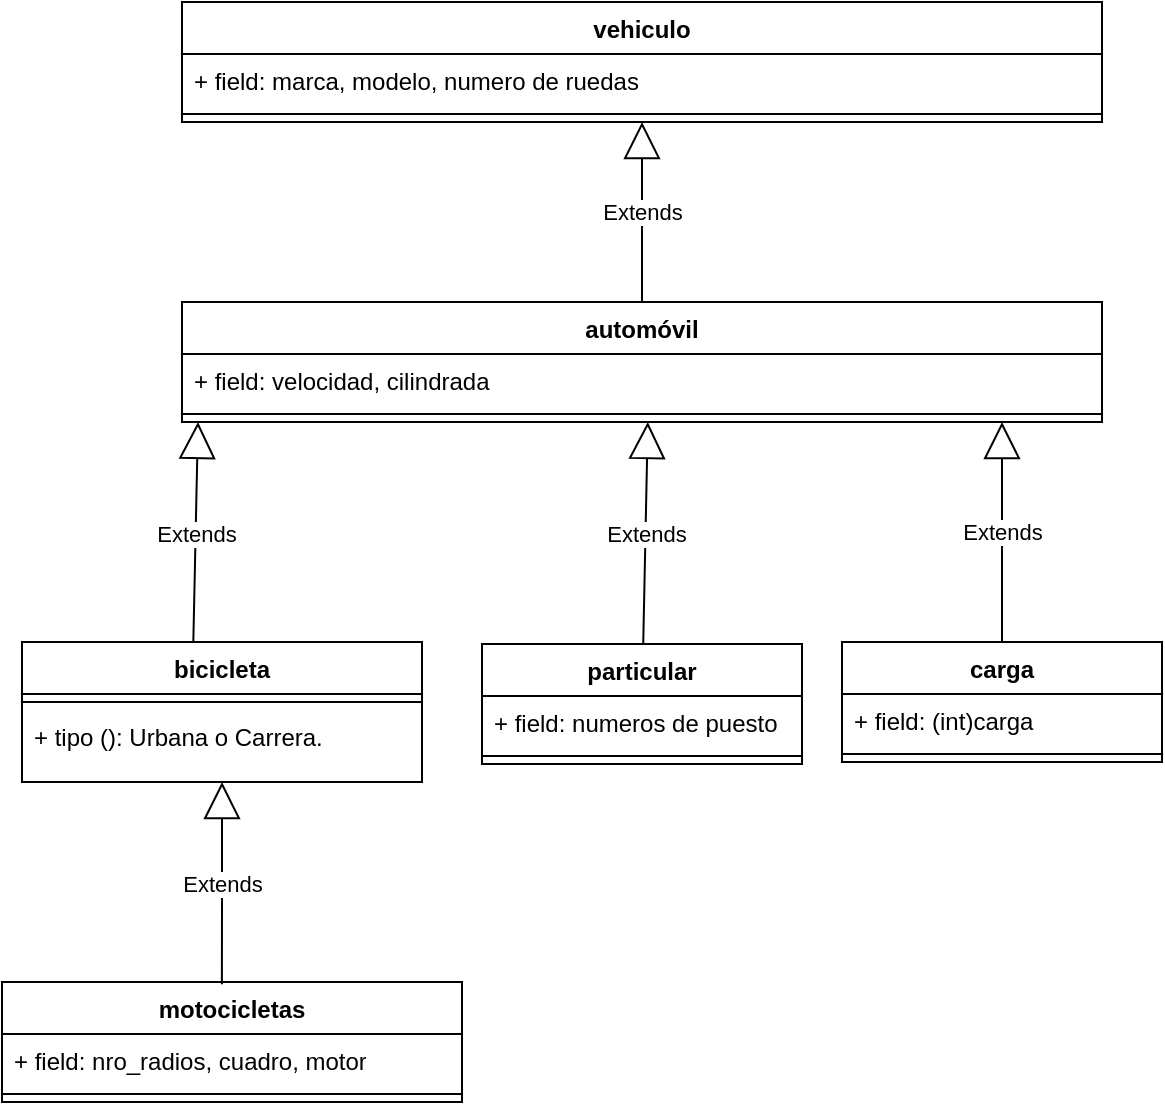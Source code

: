 <mxfile version="21.3.0" type="github">
  <diagram name="Page-1" id="e7e014a7-5840-1c2e-5031-d8a46d1fe8dd">
    <mxGraphModel dx="1313" dy="686" grid="1" gridSize="10" guides="1" tooltips="1" connect="1" arrows="1" fold="1" page="1" pageScale="1" pageWidth="1169" pageHeight="826" background="none" math="0" shadow="0">
      <root>
        <mxCell id="0" />
        <mxCell id="1" parent="0" />
        <mxCell id="6ipCTltDfjzS_dCPjuou-46" value="vehiculo" style="swimlane;fontStyle=1;align=center;verticalAlign=top;childLayout=stackLayout;horizontal=1;startSize=26;horizontalStack=0;resizeParent=1;resizeParentMax=0;resizeLast=0;collapsible=1;marginBottom=0;whiteSpace=wrap;html=1;" vertex="1" parent="1">
          <mxGeometry x="340" y="110" width="460" height="60" as="geometry" />
        </mxCell>
        <mxCell id="6ipCTltDfjzS_dCPjuou-47" value="+ field: marca, modelo, numero de ruedas" style="text;strokeColor=none;fillColor=none;align=left;verticalAlign=top;spacingLeft=4;spacingRight=4;overflow=hidden;rotatable=0;points=[[0,0.5],[1,0.5]];portConstraint=eastwest;whiteSpace=wrap;html=1;" vertex="1" parent="6ipCTltDfjzS_dCPjuou-46">
          <mxGeometry y="26" width="460" height="26" as="geometry" />
        </mxCell>
        <mxCell id="6ipCTltDfjzS_dCPjuou-48" value="" style="line;strokeWidth=1;fillColor=none;align=left;verticalAlign=middle;spacingTop=-1;spacingLeft=3;spacingRight=3;rotatable=0;labelPosition=right;points=[];portConstraint=eastwest;strokeColor=inherit;" vertex="1" parent="6ipCTltDfjzS_dCPjuou-46">
          <mxGeometry y="52" width="460" height="8" as="geometry" />
        </mxCell>
        <mxCell id="6ipCTltDfjzS_dCPjuou-50" value="automóvil" style="swimlane;fontStyle=1;align=center;verticalAlign=top;childLayout=stackLayout;horizontal=1;startSize=26;horizontalStack=0;resizeParent=1;resizeParentMax=0;resizeLast=0;collapsible=1;marginBottom=0;whiteSpace=wrap;html=1;" vertex="1" parent="1">
          <mxGeometry x="340" y="260" width="460" height="60" as="geometry" />
        </mxCell>
        <mxCell id="6ipCTltDfjzS_dCPjuou-51" value="+ field: velocidad, cilindrada" style="text;strokeColor=none;fillColor=none;align=left;verticalAlign=top;spacingLeft=4;spacingRight=4;overflow=hidden;rotatable=0;points=[[0,0.5],[1,0.5]];portConstraint=eastwest;whiteSpace=wrap;html=1;" vertex="1" parent="6ipCTltDfjzS_dCPjuou-50">
          <mxGeometry y="26" width="460" height="26" as="geometry" />
        </mxCell>
        <mxCell id="6ipCTltDfjzS_dCPjuou-52" value="" style="line;strokeWidth=1;fillColor=none;align=left;verticalAlign=middle;spacingTop=-1;spacingLeft=3;spacingRight=3;rotatable=0;labelPosition=right;points=[];portConstraint=eastwest;strokeColor=inherit;" vertex="1" parent="6ipCTltDfjzS_dCPjuou-50">
          <mxGeometry y="52" width="460" height="8" as="geometry" />
        </mxCell>
        <mxCell id="6ipCTltDfjzS_dCPjuou-69" value="Extends" style="endArrow=block;endSize=16;endFill=0;html=1;rounded=0;" edge="1" parent="6ipCTltDfjzS_dCPjuou-50" source="6ipCTltDfjzS_dCPjuou-64">
          <mxGeometry width="160" relative="1" as="geometry">
            <mxPoint x="300" y="55.63" as="sourcePoint" />
            <mxPoint x="410" y="60" as="targetPoint" />
          </mxGeometry>
        </mxCell>
        <mxCell id="6ipCTltDfjzS_dCPjuou-59" value="Extends" style="endArrow=block;endSize=16;endFill=0;html=1;rounded=0;exitX=0.5;exitY=0;exitDx=0;exitDy=0;entryX=0.5;entryY=1;entryDx=0;entryDy=0;" edge="1" parent="1" source="6ipCTltDfjzS_dCPjuou-50" target="6ipCTltDfjzS_dCPjuou-46">
          <mxGeometry width="160" relative="1" as="geometry">
            <mxPoint x="570" y="210" as="sourcePoint" />
            <mxPoint x="730" y="210" as="targetPoint" />
          </mxGeometry>
        </mxCell>
        <mxCell id="6ipCTltDfjzS_dCPjuou-60" value="particular" style="swimlane;fontStyle=1;align=center;verticalAlign=top;childLayout=stackLayout;horizontal=1;startSize=26;horizontalStack=0;resizeParent=1;resizeParentMax=0;resizeLast=0;collapsible=1;marginBottom=0;whiteSpace=wrap;html=1;" vertex="1" parent="1">
          <mxGeometry x="490" y="431.04" width="160" height="60" as="geometry" />
        </mxCell>
        <mxCell id="6ipCTltDfjzS_dCPjuou-61" value="+ field: numeros de puesto" style="text;strokeColor=none;fillColor=none;align=left;verticalAlign=top;spacingLeft=4;spacingRight=4;overflow=hidden;rotatable=0;points=[[0,0.5],[1,0.5]];portConstraint=eastwest;whiteSpace=wrap;html=1;" vertex="1" parent="6ipCTltDfjzS_dCPjuou-60">
          <mxGeometry y="26" width="160" height="26" as="geometry" />
        </mxCell>
        <mxCell id="6ipCTltDfjzS_dCPjuou-62" value="" style="line;strokeWidth=1;fillColor=none;align=left;verticalAlign=middle;spacingTop=-1;spacingLeft=3;spacingRight=3;rotatable=0;labelPosition=right;points=[];portConstraint=eastwest;strokeColor=inherit;" vertex="1" parent="6ipCTltDfjzS_dCPjuou-60">
          <mxGeometry y="52" width="160" height="8" as="geometry" />
        </mxCell>
        <mxCell id="6ipCTltDfjzS_dCPjuou-64" value="carga" style="swimlane;fontStyle=1;align=center;verticalAlign=top;childLayout=stackLayout;horizontal=1;startSize=26;horizontalStack=0;resizeParent=1;resizeParentMax=0;resizeLast=0;collapsible=1;marginBottom=0;whiteSpace=wrap;html=1;" vertex="1" parent="1">
          <mxGeometry x="670" y="430" width="160" height="60" as="geometry" />
        </mxCell>
        <mxCell id="6ipCTltDfjzS_dCPjuou-65" value="+ field: (int)carga" style="text;strokeColor=none;fillColor=none;align=left;verticalAlign=top;spacingLeft=4;spacingRight=4;overflow=hidden;rotatable=0;points=[[0,0.5],[1,0.5]];portConstraint=eastwest;whiteSpace=wrap;html=1;" vertex="1" parent="6ipCTltDfjzS_dCPjuou-64">
          <mxGeometry y="26" width="160" height="26" as="geometry" />
        </mxCell>
        <mxCell id="6ipCTltDfjzS_dCPjuou-66" value="" style="line;strokeWidth=1;fillColor=none;align=left;verticalAlign=middle;spacingTop=-1;spacingLeft=3;spacingRight=3;rotatable=0;labelPosition=right;points=[];portConstraint=eastwest;strokeColor=inherit;" vertex="1" parent="6ipCTltDfjzS_dCPjuou-64">
          <mxGeometry y="52" width="160" height="8" as="geometry" />
        </mxCell>
        <mxCell id="6ipCTltDfjzS_dCPjuou-68" value="Extends" style="endArrow=block;endSize=16;endFill=0;html=1;rounded=0;entryX=0.365;entryY=0.87;entryDx=0;entryDy=0;entryPerimeter=0;" edge="1" parent="1" source="6ipCTltDfjzS_dCPjuou-60">
          <mxGeometry width="160" relative="1" as="geometry">
            <mxPoint x="635" y="271.04" as="sourcePoint" />
            <mxPoint x="572.9" y="320.0" as="targetPoint" />
          </mxGeometry>
        </mxCell>
        <mxCell id="6ipCTltDfjzS_dCPjuou-73" value="Extends" style="endArrow=block;endSize=16;endFill=0;html=1;rounded=0;entryX=0.365;entryY=0.87;entryDx=0;entryDy=0;entryPerimeter=0;" edge="1" parent="1">
          <mxGeometry width="160" relative="1" as="geometry">
            <mxPoint x="345.638" y="431.0" as="sourcePoint" />
            <mxPoint x="348" y="320" as="targetPoint" />
          </mxGeometry>
        </mxCell>
        <mxCell id="6ipCTltDfjzS_dCPjuou-74" value="bicicleta" style="swimlane;fontStyle=1;align=center;verticalAlign=top;childLayout=stackLayout;horizontal=1;startSize=26;horizontalStack=0;resizeParent=1;resizeParentMax=0;resizeLast=0;collapsible=1;marginBottom=0;whiteSpace=wrap;html=1;" vertex="1" parent="1">
          <mxGeometry x="260" y="430" width="200" height="70" as="geometry" />
        </mxCell>
        <mxCell id="6ipCTltDfjzS_dCPjuou-76" value="" style="line;strokeWidth=1;fillColor=none;align=left;verticalAlign=middle;spacingTop=-1;spacingLeft=3;spacingRight=3;rotatable=0;labelPosition=right;points=[];portConstraint=eastwest;strokeColor=inherit;" vertex="1" parent="6ipCTltDfjzS_dCPjuou-74">
          <mxGeometry y="26" width="200" height="8" as="geometry" />
        </mxCell>
        <mxCell id="6ipCTltDfjzS_dCPjuou-77" value="+ tipo ():&amp;nbsp;Urbana o Carrera." style="text;strokeColor=none;fillColor=none;align=left;verticalAlign=top;spacingLeft=4;spacingRight=4;overflow=hidden;rotatable=0;points=[[0,0.5],[1,0.5]];portConstraint=eastwest;whiteSpace=wrap;html=1;" vertex="1" parent="6ipCTltDfjzS_dCPjuou-74">
          <mxGeometry y="34" width="200" height="36" as="geometry" />
        </mxCell>
        <mxCell id="6ipCTltDfjzS_dCPjuou-78" value="motocicletas" style="swimlane;fontStyle=1;align=center;verticalAlign=top;childLayout=stackLayout;horizontal=1;startSize=26;horizontalStack=0;resizeParent=1;resizeParentMax=0;resizeLast=0;collapsible=1;marginBottom=0;whiteSpace=wrap;html=1;" vertex="1" parent="1">
          <mxGeometry x="250" y="600" width="230" height="60" as="geometry" />
        </mxCell>
        <mxCell id="6ipCTltDfjzS_dCPjuou-79" value="+ field: nro_radios, cuadro, motor" style="text;strokeColor=none;fillColor=none;align=left;verticalAlign=top;spacingLeft=4;spacingRight=4;overflow=hidden;rotatable=0;points=[[0,0.5],[1,0.5]];portConstraint=eastwest;whiteSpace=wrap;html=1;" vertex="1" parent="6ipCTltDfjzS_dCPjuou-78">
          <mxGeometry y="26" width="230" height="26" as="geometry" />
        </mxCell>
        <mxCell id="6ipCTltDfjzS_dCPjuou-80" value="" style="line;strokeWidth=1;fillColor=none;align=left;verticalAlign=middle;spacingTop=-1;spacingLeft=3;spacingRight=3;rotatable=0;labelPosition=right;points=[];portConstraint=eastwest;strokeColor=inherit;" vertex="1" parent="6ipCTltDfjzS_dCPjuou-78">
          <mxGeometry y="52" width="230" height="8" as="geometry" />
        </mxCell>
        <mxCell id="6ipCTltDfjzS_dCPjuou-83" value="Extends" style="endArrow=block;endSize=16;endFill=0;html=1;rounded=0;exitX=0.478;exitY=0.018;exitDx=0;exitDy=0;exitPerimeter=0;" edge="1" parent="1" source="6ipCTltDfjzS_dCPjuou-78" target="6ipCTltDfjzS_dCPjuou-77">
          <mxGeometry width="160" relative="1" as="geometry">
            <mxPoint x="120" y="510" as="sourcePoint" />
            <mxPoint x="450" y="550" as="targetPoint" />
            <Array as="points">
              <mxPoint x="360" y="560" />
            </Array>
          </mxGeometry>
        </mxCell>
      </root>
    </mxGraphModel>
  </diagram>
</mxfile>
